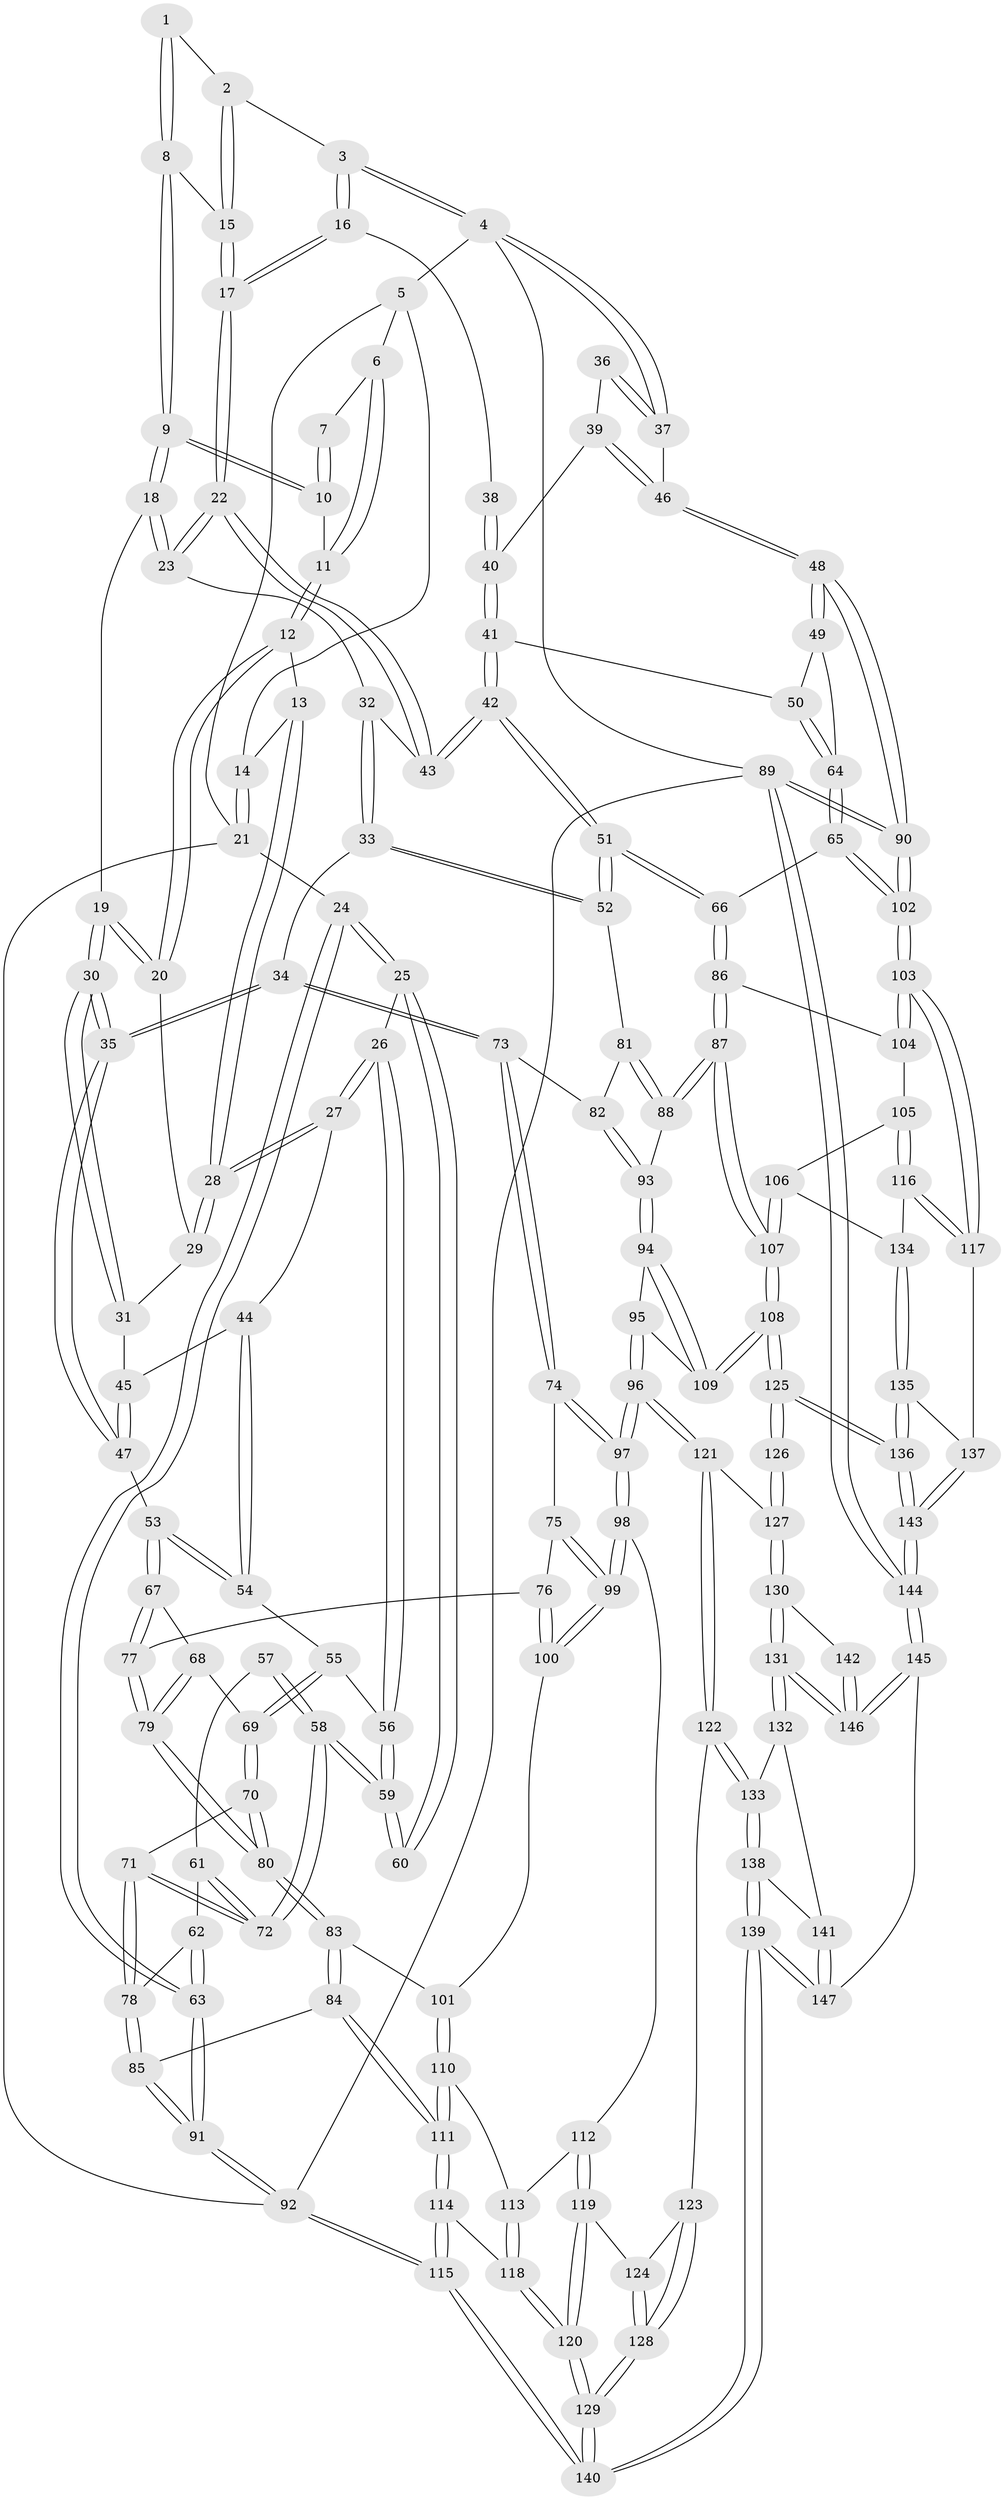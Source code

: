 // Generated by graph-tools (version 1.1) at 2025/51/03/09/25 03:51:03]
// undirected, 147 vertices, 364 edges
graph export_dot {
graph [start="1"]
  node [color=gray90,style=filled];
  1 [pos="+0.6359543652364849+0"];
  2 [pos="+0.8676229256351656+0"];
  3 [pos="+0.9119071476883607+0"];
  4 [pos="+1+0"];
  5 [pos="+0.21647643269082845+0"];
  6 [pos="+0.34901030688146817+0"];
  7 [pos="+0.5386349876097986+0"];
  8 [pos="+0.574532601835045+0.11724055509710232"];
  9 [pos="+0.5730693416472611+0.11800671028690524"];
  10 [pos="+0.5513950279356533+0.09153938998813257"];
  11 [pos="+0.39086537570291113+0"];
  12 [pos="+0.36218307956993856+0.12630758901060316"];
  13 [pos="+0.14891710399679586+0.09799682557050764"];
  14 [pos="+0.14892221780321+0.09278707727350917"];
  15 [pos="+0.6187336578490525+0.10299758520604055"];
  16 [pos="+0.8330770810889712+0.15441150598274328"];
  17 [pos="+0.8217320365982643+0.1621458341930065"];
  18 [pos="+0.5483919969762362+0.17851298144115435"];
  19 [pos="+0.5269974824683313+0.18271251882020897"];
  20 [pos="+0.3712170533019669+0.14998108356304268"];
  21 [pos="+0+0"];
  22 [pos="+0.7922094600246441+0.20988158741960838"];
  23 [pos="+0.5708396244200761+0.2154856295123611"];
  24 [pos="+0+0.2677391092350165"];
  25 [pos="+0+0.2681148481903591"];
  26 [pos="+0.05359246222412544+0.24934006806872586"];
  27 [pos="+0.07661700358566297+0.23908683666061953"];
  28 [pos="+0.11361071927991956+0.18264675958719848"];
  29 [pos="+0.34858798880058284+0.20524421005166874"];
  30 [pos="+0.43476700856109335+0.29567762308445844"];
  31 [pos="+0.34714940725620413+0.236598450916083"];
  32 [pos="+0.5761148930724876+0.2360141050294996"];
  33 [pos="+0.5760819613747541+0.43775762406790536"];
  34 [pos="+0.47251770609708316+0.44662550517044586"];
  35 [pos="+0.46712359113934915+0.44410711352661314"];
  36 [pos="+0.8843977615726739+0.17448673151144636"];
  37 [pos="+1+0.23105035132837856"];
  38 [pos="+0.8354456550727272+0.1557495237972487"];
  39 [pos="+0.9534560584404522+0.3041784950134463"];
  40 [pos="+0.9042932085570426+0.32812519642416516"];
  41 [pos="+0.85827960675201+0.41551162883389037"];
  42 [pos="+0.7532829153602483+0.41195894664355565"];
  43 [pos="+0.7634141725206631+0.2994022684417303"];
  44 [pos="+0.2232801711252734+0.31996844661961577"];
  45 [pos="+0.31593102154700053+0.2758565983130868"];
  46 [pos="+1+0.38598065742630355"];
  47 [pos="+0.4164959572759616+0.4422083384696231"];
  48 [pos="+1+0.4726095205403664"];
  49 [pos="+1+0.47618729038154967"];
  50 [pos="+0.9128327255202782+0.4385527338989642"];
  51 [pos="+0.6803041235079847+0.47622454408289405"];
  52 [pos="+0.6651245688848716+0.4758822723273387"];
  53 [pos="+0.32667964080471096+0.4601518691416366"];
  54 [pos="+0.26395788740473836+0.4282960213523388"];
  55 [pos="+0.17951704207263935+0.47545280585413296"];
  56 [pos="+0.14917888891116882+0.4757252097284773"];
  57 [pos="+0.020724460150530026+0.42035740914075415"];
  58 [pos="+0.10523372637653419+0.5133595548149728"];
  59 [pos="+0.11397076568935012+0.5023229437821078"];
  60 [pos="+0+0.3553792815412256"];
  61 [pos="+0.0475011836265078+0.513772804713424"];
  62 [pos="+0+0.5290171214762045"];
  63 [pos="+0+0.5193195197345725"];
  64 [pos="+0.8481902095406677+0.6247196648648069"];
  65 [pos="+0.8447150871922455+0.6278824624922955"];
  66 [pos="+0.7835430018789856+0.6370575472505543"];
  67 [pos="+0.31472505367580705+0.497253174662481"];
  68 [pos="+0.22861472516527948+0.55855618921848"];
  69 [pos="+0.20101572678432078+0.5376737052989673"];
  70 [pos="+0.15706147121284295+0.5859927913122734"];
  71 [pos="+0.10440344698549668+0.5636010489790445"];
  72 [pos="+0.09828409454151535+0.5225967180504989"];
  73 [pos="+0.43550221401893935+0.6267601903712661"];
  74 [pos="+0.4317728132980684+0.6307031616045768"];
  75 [pos="+0.3970943893526837+0.6344916879761996"];
  76 [pos="+0.317313089208156+0.6387190906388874"];
  77 [pos="+0.3144289928196882+0.6371741298376586"];
  78 [pos="+0.06195110899670587+0.6366315810792265"];
  79 [pos="+0.23571087577874147+0.6482190337876154"];
  80 [pos="+0.21725108982495142+0.6592805072186472"];
  81 [pos="+0.634110569579619+0.536046042059388"];
  82 [pos="+0.5436723459866201+0.6538818836321826"];
  83 [pos="+0.21157597954817509+0.6679035321280581"];
  84 [pos="+0.043609092906208305+0.7191765494047457"];
  85 [pos="+0.038619317186940824+0.7164115532771852"];
  86 [pos="+0.7770190362288224+0.6645658269043917"];
  87 [pos="+0.6994558498281127+0.7375771210997702"];
  88 [pos="+0.6203879670471957+0.7217850078116318"];
  89 [pos="+1+1"];
  90 [pos="+1+0.8291380693448422"];
  91 [pos="+0+0.7177103211675827"];
  92 [pos="+0+1"];
  93 [pos="+0.5681022632742553+0.7303027806815418"];
  94 [pos="+0.5553618008387251+0.7470740386868523"];
  95 [pos="+0.47941253033070935+0.8005025036008425"];
  96 [pos="+0.4584783889548293+0.8119819451328371"];
  97 [pos="+0.45400446746651335+0.8076216675905615"];
  98 [pos="+0.3694897969860947+0.7840681490160396"];
  99 [pos="+0.3589836450996838+0.7746698358574855"];
  100 [pos="+0.3359725033706533+0.7563980957366582"];
  101 [pos="+0.23858225319498025+0.7680932418272853"];
  102 [pos="+1+0.8285958068646725"];
  103 [pos="+1+0.8442830071126162"];
  104 [pos="+0.796793645382086+0.6980200687608423"];
  105 [pos="+0.8255277569658256+0.8230378272385036"];
  106 [pos="+0.7385512145859151+0.8658842475798082"];
  107 [pos="+0.69278077158671+0.8682192332651643"];
  108 [pos="+0.6848215982074117+0.8765672237808801"];
  109 [pos="+0.6458292371643217+0.8471340960326132"];
  110 [pos="+0.22301965175247165+0.801723817141074"];
  111 [pos="+0.1141360200215372+0.8356337840934647"];
  112 [pos="+0.2881332429383617+0.8562467565664825"];
  113 [pos="+0.26401211178175665+0.850865794640335"];
  114 [pos="+0.11193702008075176+0.8544917630370107"];
  115 [pos="+0+1"];
  116 [pos="+0.9017936144577955+0.85524316726274"];
  117 [pos="+0.9629487513028191+0.8634029198011041"];
  118 [pos="+0.20829534492169474+0.9504050947787611"];
  119 [pos="+0.3082214367326293+0.8837082826307767"];
  120 [pos="+0.23016182425557563+1"];
  121 [pos="+0.458582150532293+0.8137353806183593"];
  122 [pos="+0.42478390634460383+0.8823799535474389"];
  123 [pos="+0.37441529019913583+0.9052340889779786"];
  124 [pos="+0.3202842750926194+0.8896957977399569"];
  125 [pos="+0.671090914156774+0.9057705511350042"];
  126 [pos="+0.6176594577161065+0.9072692977530693"];
  127 [pos="+0.5175454499615062+0.8676645263359816"];
  128 [pos="+0.27469000473918204+1"];
  129 [pos="+0.2538186141381785+1"];
  130 [pos="+0.523114416983039+0.9528574150603057"];
  131 [pos="+0.5123778709077065+0.9923655804702484"];
  132 [pos="+0.4544691564256536+0.9357424227946416"];
  133 [pos="+0.43036296724195344+0.9024295702077554"];
  134 [pos="+0.808164250922357+0.917926042081965"];
  135 [pos="+0.8146825031833335+0.9602351840840654"];
  136 [pos="+0.733294888873734+1"];
  137 [pos="+0.9228465742781369+0.9089389067956268"];
  138 [pos="+0.40712398177867504+0.997002153549095"];
  139 [pos="+0.312920834483159+1"];
  140 [pos="+0.24960806832985846+1"];
  141 [pos="+0.44634310510324726+0.9749033128108364"];
  142 [pos="+0.6174543341056994+0.907447007951486"];
  143 [pos="+0.7369103161714492+1"];
  144 [pos="+0.7353129968866419+1"];
  145 [pos="+0.5274689719057456+1"];
  146 [pos="+0.5201640889211685+1"];
  147 [pos="+0.508126217471124+1"];
  1 -- 2;
  1 -- 8;
  1 -- 8;
  2 -- 3;
  2 -- 15;
  2 -- 15;
  3 -- 4;
  3 -- 4;
  3 -- 16;
  3 -- 16;
  4 -- 5;
  4 -- 37;
  4 -- 37;
  4 -- 89;
  5 -- 6;
  5 -- 14;
  5 -- 21;
  6 -- 7;
  6 -- 11;
  6 -- 11;
  7 -- 10;
  7 -- 10;
  8 -- 9;
  8 -- 9;
  8 -- 15;
  9 -- 10;
  9 -- 10;
  9 -- 18;
  9 -- 18;
  10 -- 11;
  11 -- 12;
  11 -- 12;
  12 -- 13;
  12 -- 20;
  12 -- 20;
  13 -- 14;
  13 -- 28;
  13 -- 28;
  14 -- 21;
  14 -- 21;
  15 -- 17;
  15 -- 17;
  16 -- 17;
  16 -- 17;
  16 -- 38;
  17 -- 22;
  17 -- 22;
  18 -- 19;
  18 -- 23;
  18 -- 23;
  19 -- 20;
  19 -- 20;
  19 -- 30;
  19 -- 30;
  20 -- 29;
  21 -- 24;
  21 -- 92;
  22 -- 23;
  22 -- 23;
  22 -- 43;
  22 -- 43;
  23 -- 32;
  24 -- 25;
  24 -- 25;
  24 -- 63;
  24 -- 63;
  25 -- 26;
  25 -- 60;
  25 -- 60;
  26 -- 27;
  26 -- 27;
  26 -- 56;
  26 -- 56;
  27 -- 28;
  27 -- 28;
  27 -- 44;
  28 -- 29;
  28 -- 29;
  29 -- 31;
  30 -- 31;
  30 -- 31;
  30 -- 35;
  30 -- 35;
  31 -- 45;
  32 -- 33;
  32 -- 33;
  32 -- 43;
  33 -- 34;
  33 -- 52;
  33 -- 52;
  34 -- 35;
  34 -- 35;
  34 -- 73;
  34 -- 73;
  35 -- 47;
  35 -- 47;
  36 -- 37;
  36 -- 37;
  36 -- 39;
  37 -- 46;
  38 -- 40;
  38 -- 40;
  39 -- 40;
  39 -- 46;
  39 -- 46;
  40 -- 41;
  40 -- 41;
  41 -- 42;
  41 -- 42;
  41 -- 50;
  42 -- 43;
  42 -- 43;
  42 -- 51;
  42 -- 51;
  44 -- 45;
  44 -- 54;
  44 -- 54;
  45 -- 47;
  45 -- 47;
  46 -- 48;
  46 -- 48;
  47 -- 53;
  48 -- 49;
  48 -- 49;
  48 -- 90;
  48 -- 90;
  49 -- 50;
  49 -- 64;
  50 -- 64;
  50 -- 64;
  51 -- 52;
  51 -- 52;
  51 -- 66;
  51 -- 66;
  52 -- 81;
  53 -- 54;
  53 -- 54;
  53 -- 67;
  53 -- 67;
  54 -- 55;
  55 -- 56;
  55 -- 69;
  55 -- 69;
  56 -- 59;
  56 -- 59;
  57 -- 58;
  57 -- 58;
  57 -- 61;
  58 -- 59;
  58 -- 59;
  58 -- 72;
  58 -- 72;
  59 -- 60;
  59 -- 60;
  61 -- 62;
  61 -- 72;
  61 -- 72;
  62 -- 63;
  62 -- 63;
  62 -- 78;
  63 -- 91;
  63 -- 91;
  64 -- 65;
  64 -- 65;
  65 -- 66;
  65 -- 102;
  65 -- 102;
  66 -- 86;
  66 -- 86;
  67 -- 68;
  67 -- 77;
  67 -- 77;
  68 -- 69;
  68 -- 79;
  68 -- 79;
  69 -- 70;
  69 -- 70;
  70 -- 71;
  70 -- 80;
  70 -- 80;
  71 -- 72;
  71 -- 72;
  71 -- 78;
  71 -- 78;
  73 -- 74;
  73 -- 74;
  73 -- 82;
  74 -- 75;
  74 -- 97;
  74 -- 97;
  75 -- 76;
  75 -- 99;
  75 -- 99;
  76 -- 77;
  76 -- 100;
  76 -- 100;
  77 -- 79;
  77 -- 79;
  78 -- 85;
  78 -- 85;
  79 -- 80;
  79 -- 80;
  80 -- 83;
  80 -- 83;
  81 -- 82;
  81 -- 88;
  81 -- 88;
  82 -- 93;
  82 -- 93;
  83 -- 84;
  83 -- 84;
  83 -- 101;
  84 -- 85;
  84 -- 111;
  84 -- 111;
  85 -- 91;
  85 -- 91;
  86 -- 87;
  86 -- 87;
  86 -- 104;
  87 -- 88;
  87 -- 88;
  87 -- 107;
  87 -- 107;
  88 -- 93;
  89 -- 90;
  89 -- 90;
  89 -- 144;
  89 -- 144;
  89 -- 92;
  90 -- 102;
  90 -- 102;
  91 -- 92;
  91 -- 92;
  92 -- 115;
  92 -- 115;
  93 -- 94;
  93 -- 94;
  94 -- 95;
  94 -- 109;
  94 -- 109;
  95 -- 96;
  95 -- 96;
  95 -- 109;
  96 -- 97;
  96 -- 97;
  96 -- 121;
  96 -- 121;
  97 -- 98;
  97 -- 98;
  98 -- 99;
  98 -- 99;
  98 -- 112;
  99 -- 100;
  99 -- 100;
  100 -- 101;
  101 -- 110;
  101 -- 110;
  102 -- 103;
  102 -- 103;
  103 -- 104;
  103 -- 104;
  103 -- 117;
  103 -- 117;
  104 -- 105;
  105 -- 106;
  105 -- 116;
  105 -- 116;
  106 -- 107;
  106 -- 107;
  106 -- 134;
  107 -- 108;
  107 -- 108;
  108 -- 109;
  108 -- 109;
  108 -- 125;
  108 -- 125;
  110 -- 111;
  110 -- 111;
  110 -- 113;
  111 -- 114;
  111 -- 114;
  112 -- 113;
  112 -- 119;
  112 -- 119;
  113 -- 118;
  113 -- 118;
  114 -- 115;
  114 -- 115;
  114 -- 118;
  115 -- 140;
  115 -- 140;
  116 -- 117;
  116 -- 117;
  116 -- 134;
  117 -- 137;
  118 -- 120;
  118 -- 120;
  119 -- 120;
  119 -- 120;
  119 -- 124;
  120 -- 129;
  120 -- 129;
  121 -- 122;
  121 -- 122;
  121 -- 127;
  122 -- 123;
  122 -- 133;
  122 -- 133;
  123 -- 124;
  123 -- 128;
  123 -- 128;
  124 -- 128;
  124 -- 128;
  125 -- 126;
  125 -- 126;
  125 -- 136;
  125 -- 136;
  126 -- 127;
  126 -- 127;
  127 -- 130;
  127 -- 130;
  128 -- 129;
  128 -- 129;
  129 -- 140;
  129 -- 140;
  130 -- 131;
  130 -- 131;
  130 -- 142;
  131 -- 132;
  131 -- 132;
  131 -- 146;
  131 -- 146;
  132 -- 133;
  132 -- 141;
  133 -- 138;
  133 -- 138;
  134 -- 135;
  134 -- 135;
  135 -- 136;
  135 -- 136;
  135 -- 137;
  136 -- 143;
  136 -- 143;
  137 -- 143;
  137 -- 143;
  138 -- 139;
  138 -- 139;
  138 -- 141;
  139 -- 140;
  139 -- 140;
  139 -- 147;
  139 -- 147;
  141 -- 147;
  141 -- 147;
  142 -- 146;
  142 -- 146;
  143 -- 144;
  143 -- 144;
  144 -- 145;
  144 -- 145;
  145 -- 146;
  145 -- 146;
  145 -- 147;
}
